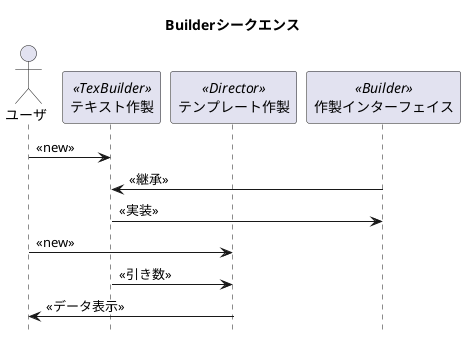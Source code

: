 @startuml
title Builderシークエンス
hide footbox

actor ユーザ as user
participant テキスト作製 as TexBuilder <<TexBuilder>>
participant テンプレート作製 as Director <<Director>>
participant 作製インターフェイス as  Builder <<Builder>>

user        -> TexBuilder   :<<new>>
TexBuilder  <- Builder      :<<継承>>
Builder     <- TexBuilder   :<<実装>>
user        -> Director     :<<new>>
TexBuilder  -> Director     :<<引き数>>
Director    -> user         :<<データ表示>>
@enduml
